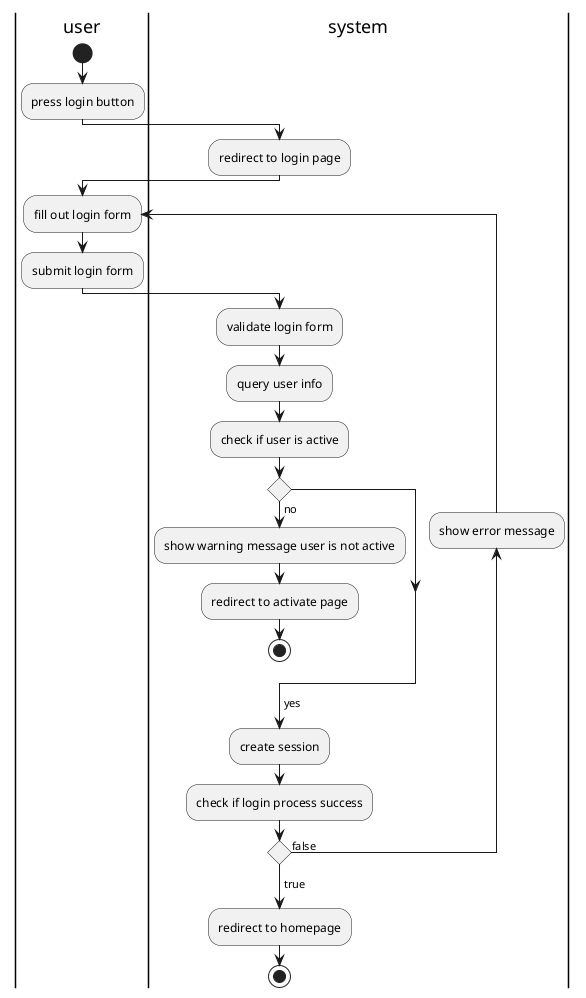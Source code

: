 @startuml login

|user|
start
:press login button;
|system|
:redirect to login page;
|user|
repeat :fill out login form;
:submit login form;
|system|
:validate login form;
:query user info;
|system|
:check if user is active;
if () then (no)
    :show warning message user is not active;
    :redirect to activate page;
    stop
endif
-> yes;
:create session;
:check if login process success;
backward:show error message;
repeat while() is (false)
-> true;
:redirect to homepage;
stop

@enduml